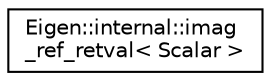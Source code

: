 digraph "Graphical Class Hierarchy"
{
  edge [fontname="Helvetica",fontsize="10",labelfontname="Helvetica",labelfontsize="10"];
  node [fontname="Helvetica",fontsize="10",shape=record];
  rankdir="LR";
  Node1 [label="Eigen::internal::imag\l_ref_retval\< Scalar \>",height=0.2,width=0.4,color="black", fillcolor="white", style="filled",URL="$struct_eigen_1_1internal_1_1imag__ref__retval.html"];
}
